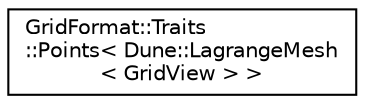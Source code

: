 digraph "Graphical Class Hierarchy"
{
 // LATEX_PDF_SIZE
  edge [fontname="Helvetica",fontsize="10",labelfontname="Helvetica",labelfontsize="10"];
  node [fontname="Helvetica",fontsize="10",shape=record];
  rankdir="LR";
  Node0 [label="GridFormat::Traits\l::Points\< Dune::LagrangeMesh\l\< GridView \> \>",height=0.2,width=0.4,color="black", fillcolor="white", style="filled",URL="$structGridFormat_1_1Traits_1_1Points_3_01Dune_1_1LagrangeMesh_3_01GridView_01_4_01_4.html",tooltip=" "];
}
